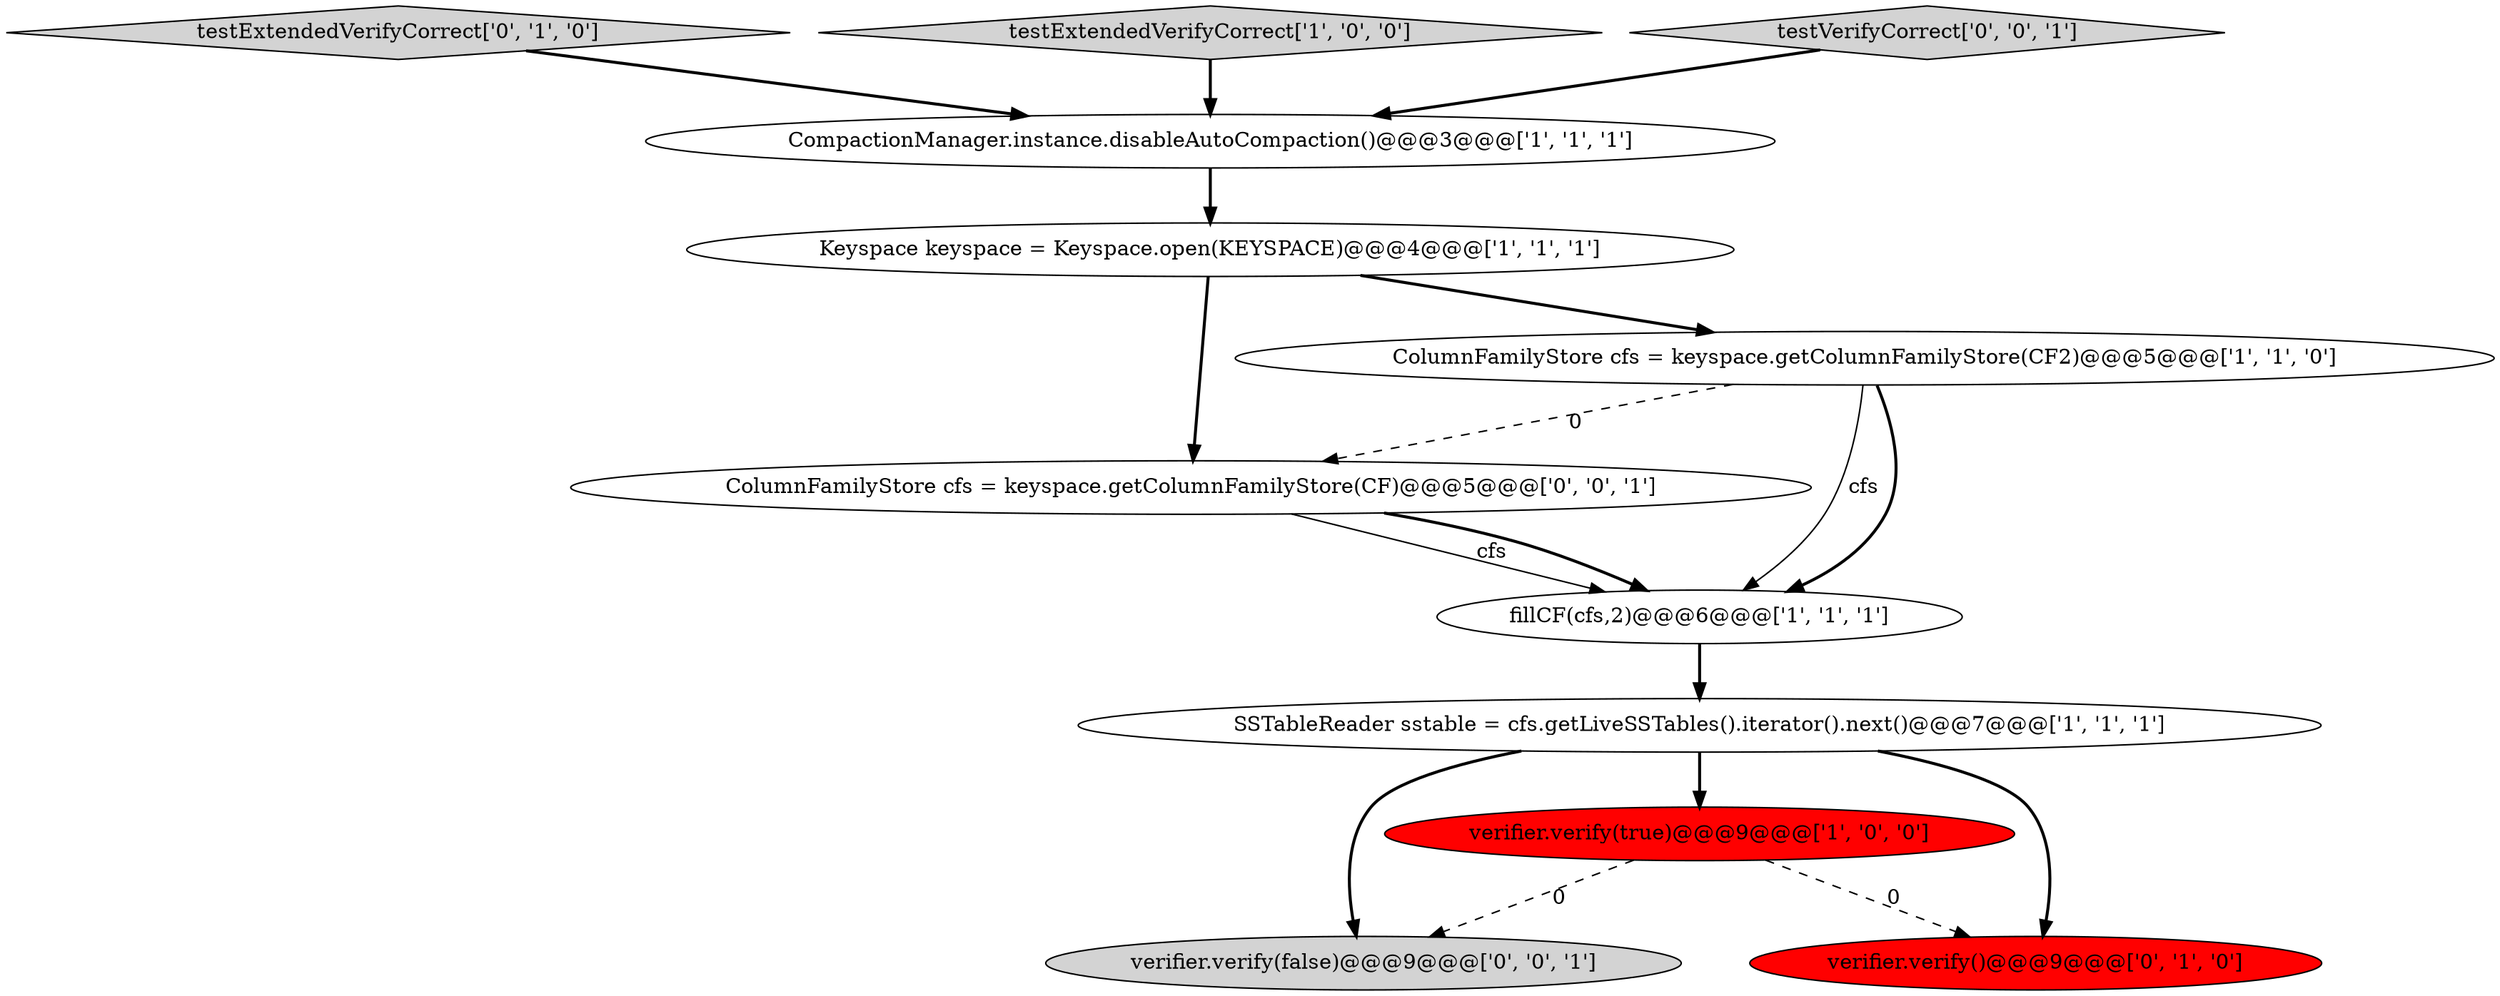 digraph {
5 [style = filled, label = "fillCF(cfs,2)@@@6@@@['1', '1', '1']", fillcolor = white, shape = ellipse image = "AAA0AAABBB1BBB"];
1 [style = filled, label = "verifier.verify(true)@@@9@@@['1', '0', '0']", fillcolor = red, shape = ellipse image = "AAA1AAABBB1BBB"];
7 [style = filled, label = "testExtendedVerifyCorrect['0', '1', '0']", fillcolor = lightgray, shape = diamond image = "AAA0AAABBB2BBB"];
2 [style = filled, label = "SSTableReader sstable = cfs.getLiveSSTables().iterator().next()@@@7@@@['1', '1', '1']", fillcolor = white, shape = ellipse image = "AAA0AAABBB1BBB"];
9 [style = filled, label = "verifier.verify(false)@@@9@@@['0', '0', '1']", fillcolor = lightgray, shape = ellipse image = "AAA0AAABBB3BBB"];
3 [style = filled, label = "ColumnFamilyStore cfs = keyspace.getColumnFamilyStore(CF2)@@@5@@@['1', '1', '0']", fillcolor = white, shape = ellipse image = "AAA0AAABBB1BBB"];
6 [style = filled, label = "Keyspace keyspace = Keyspace.open(KEYSPACE)@@@4@@@['1', '1', '1']", fillcolor = white, shape = ellipse image = "AAA0AAABBB1BBB"];
0 [style = filled, label = "testExtendedVerifyCorrect['1', '0', '0']", fillcolor = lightgray, shape = diamond image = "AAA0AAABBB1BBB"];
4 [style = filled, label = "CompactionManager.instance.disableAutoCompaction()@@@3@@@['1', '1', '1']", fillcolor = white, shape = ellipse image = "AAA0AAABBB1BBB"];
8 [style = filled, label = "verifier.verify()@@@9@@@['0', '1', '0']", fillcolor = red, shape = ellipse image = "AAA1AAABBB2BBB"];
11 [style = filled, label = "testVerifyCorrect['0', '0', '1']", fillcolor = lightgray, shape = diamond image = "AAA0AAABBB3BBB"];
10 [style = filled, label = "ColumnFamilyStore cfs = keyspace.getColumnFamilyStore(CF)@@@5@@@['0', '0', '1']", fillcolor = white, shape = ellipse image = "AAA0AAABBB3BBB"];
3->5 [style = solid, label="cfs"];
6->3 [style = bold, label=""];
1->8 [style = dashed, label="0"];
1->9 [style = dashed, label="0"];
5->2 [style = bold, label=""];
3->5 [style = bold, label=""];
10->5 [style = solid, label="cfs"];
3->10 [style = dashed, label="0"];
7->4 [style = bold, label=""];
10->5 [style = bold, label=""];
2->9 [style = bold, label=""];
0->4 [style = bold, label=""];
4->6 [style = bold, label=""];
2->1 [style = bold, label=""];
6->10 [style = bold, label=""];
2->8 [style = bold, label=""];
11->4 [style = bold, label=""];
}
